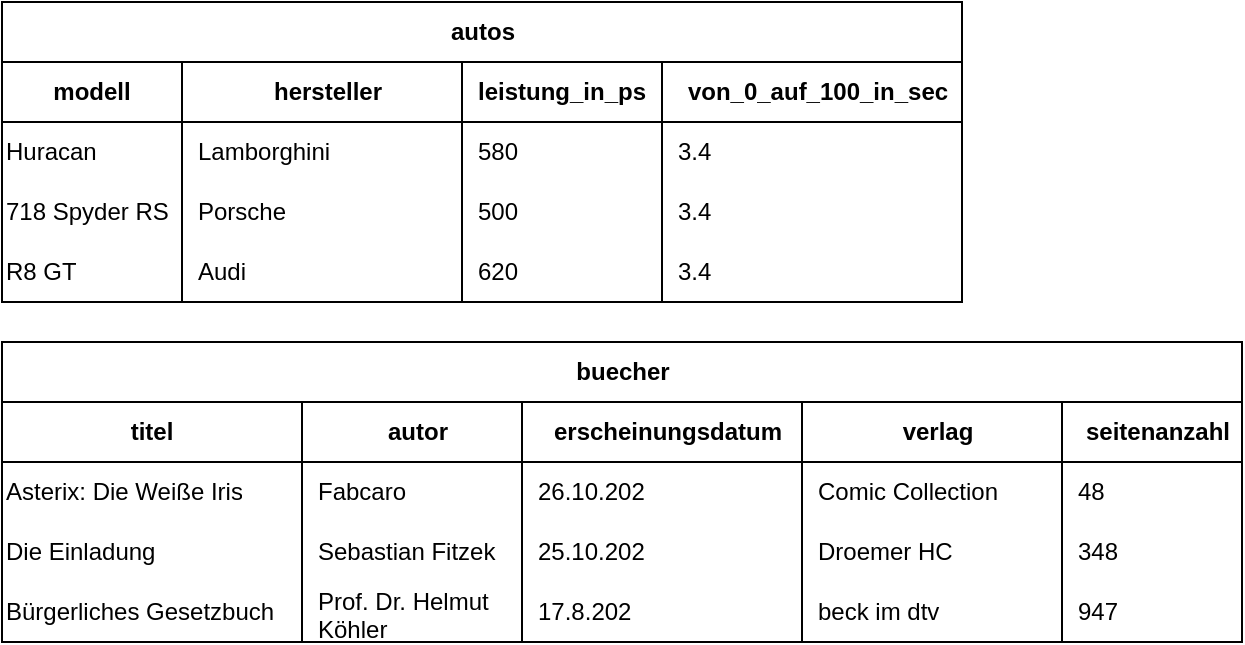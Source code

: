 <mxfile version="22.0.8" type="device">
  <diagram name="Seite-1" id="DpROomowqEaPM41mF1vD">
    <mxGraphModel dx="683" dy="372" grid="1" gridSize="10" guides="1" tooltips="1" connect="1" arrows="1" fold="1" page="1" pageScale="1" pageWidth="827" pageHeight="1169" math="0" shadow="0">
      <root>
        <mxCell id="0" />
        <mxCell id="1" parent="0" />
        <mxCell id="cr1YHvGWuS3kmV_OKG9d-1" value="autos" style="shape=table;startSize=30;container=1;collapsible=1;childLayout=tableLayout;fixedRows=1;rowLines=0;fontStyle=1;align=center;resizeLast=1;html=1;swimlaneFillColor=default;" vertex="1" parent="1">
          <mxGeometry x="140" y="220" width="480" height="150" as="geometry" />
        </mxCell>
        <mxCell id="cr1YHvGWuS3kmV_OKG9d-2" value="" style="shape=tableRow;horizontal=0;startSize=0;swimlaneHead=0;swimlaneBody=0;fillColor=none;collapsible=0;dropTarget=0;points=[[0,0.5],[1,0.5]];portConstraint=eastwest;top=0;left=0;right=0;bottom=1;" vertex="1" parent="cr1YHvGWuS3kmV_OKG9d-1">
          <mxGeometry y="30" width="480" height="30" as="geometry" />
        </mxCell>
        <mxCell id="cr1YHvGWuS3kmV_OKG9d-3" value="modell" style="shape=partialRectangle;connectable=0;fillColor=none;top=0;left=0;bottom=0;right=0;fontStyle=1;overflow=hidden;whiteSpace=wrap;html=1;" vertex="1" parent="cr1YHvGWuS3kmV_OKG9d-2">
          <mxGeometry width="90" height="30" as="geometry">
            <mxRectangle width="90" height="30" as="alternateBounds" />
          </mxGeometry>
        </mxCell>
        <mxCell id="cr1YHvGWuS3kmV_OKG9d-4" value="hersteller" style="shape=partialRectangle;connectable=0;fillColor=none;top=0;left=0;bottom=0;right=0;align=center;spacingLeft=6;fontStyle=1;overflow=hidden;whiteSpace=wrap;html=1;strokeColor=default;" vertex="1" parent="cr1YHvGWuS3kmV_OKG9d-2">
          <mxGeometry x="90" width="140" height="30" as="geometry">
            <mxRectangle width="140" height="30" as="alternateBounds" />
          </mxGeometry>
        </mxCell>
        <mxCell id="cr1YHvGWuS3kmV_OKG9d-14" value="leistung_in_ps" style="shape=partialRectangle;connectable=0;fillColor=none;top=0;left=0;bottom=0;right=0;align=left;spacingLeft=6;fontStyle=1;overflow=hidden;whiteSpace=wrap;html=1;" vertex="1" parent="cr1YHvGWuS3kmV_OKG9d-2">
          <mxGeometry x="230" width="100" height="30" as="geometry">
            <mxRectangle width="100" height="30" as="alternateBounds" />
          </mxGeometry>
        </mxCell>
        <mxCell id="cr1YHvGWuS3kmV_OKG9d-18" value="von_0_auf_100_in_sec" style="shape=partialRectangle;connectable=0;fillColor=none;top=0;left=0;bottom=0;right=0;align=center;spacingLeft=6;fontStyle=1;overflow=hidden;whiteSpace=wrap;html=1;" vertex="1" parent="cr1YHvGWuS3kmV_OKG9d-2">
          <mxGeometry x="330" width="150" height="30" as="geometry">
            <mxRectangle width="150" height="30" as="alternateBounds" />
          </mxGeometry>
        </mxCell>
        <mxCell id="cr1YHvGWuS3kmV_OKG9d-5" value="" style="shape=tableRow;horizontal=0;startSize=0;swimlaneHead=0;swimlaneBody=0;fillColor=none;collapsible=0;dropTarget=0;points=[[0,0.5],[1,0.5]];portConstraint=eastwest;top=0;left=0;right=0;bottom=0;" vertex="1" parent="cr1YHvGWuS3kmV_OKG9d-1">
          <mxGeometry y="60" width="480" height="30" as="geometry" />
        </mxCell>
        <mxCell id="cr1YHvGWuS3kmV_OKG9d-6" value="Huracan" style="shape=partialRectangle;connectable=0;fillColor=none;top=0;left=0;bottom=0;right=0;editable=1;overflow=hidden;whiteSpace=wrap;html=1;align=left;" vertex="1" parent="cr1YHvGWuS3kmV_OKG9d-5">
          <mxGeometry width="90" height="30" as="geometry">
            <mxRectangle width="90" height="30" as="alternateBounds" />
          </mxGeometry>
        </mxCell>
        <mxCell id="cr1YHvGWuS3kmV_OKG9d-7" value="Lamborghini" style="shape=partialRectangle;connectable=0;fillColor=none;top=0;left=0;bottom=0;right=0;align=left;spacingLeft=6;overflow=hidden;whiteSpace=wrap;html=1;" vertex="1" parent="cr1YHvGWuS3kmV_OKG9d-5">
          <mxGeometry x="90" width="140" height="30" as="geometry">
            <mxRectangle width="140" height="30" as="alternateBounds" />
          </mxGeometry>
        </mxCell>
        <mxCell id="cr1YHvGWuS3kmV_OKG9d-15" value="580" style="shape=partialRectangle;connectable=0;fillColor=none;top=0;left=0;bottom=0;right=0;align=left;spacingLeft=6;overflow=hidden;whiteSpace=wrap;html=1;" vertex="1" parent="cr1YHvGWuS3kmV_OKG9d-5">
          <mxGeometry x="230" width="100" height="30" as="geometry">
            <mxRectangle width="100" height="30" as="alternateBounds" />
          </mxGeometry>
        </mxCell>
        <mxCell id="cr1YHvGWuS3kmV_OKG9d-19" value="3.4" style="shape=partialRectangle;connectable=0;fillColor=none;top=0;left=0;bottom=0;right=0;align=left;spacingLeft=6;overflow=hidden;whiteSpace=wrap;html=1;" vertex="1" parent="cr1YHvGWuS3kmV_OKG9d-5">
          <mxGeometry x="330" width="150" height="30" as="geometry">
            <mxRectangle width="150" height="30" as="alternateBounds" />
          </mxGeometry>
        </mxCell>
        <mxCell id="cr1YHvGWuS3kmV_OKG9d-8" value="" style="shape=tableRow;horizontal=0;startSize=0;swimlaneHead=0;swimlaneBody=0;fillColor=none;collapsible=0;dropTarget=0;points=[[0,0.5],[1,0.5]];portConstraint=eastwest;top=0;left=0;right=0;bottom=0;" vertex="1" parent="cr1YHvGWuS3kmV_OKG9d-1">
          <mxGeometry y="90" width="480" height="30" as="geometry" />
        </mxCell>
        <mxCell id="cr1YHvGWuS3kmV_OKG9d-9" value="718 Spyder RS" style="shape=partialRectangle;connectable=0;fillColor=none;top=0;left=0;bottom=0;right=0;editable=1;overflow=hidden;whiteSpace=wrap;html=1;align=left;" vertex="1" parent="cr1YHvGWuS3kmV_OKG9d-8">
          <mxGeometry width="90" height="30" as="geometry">
            <mxRectangle width="90" height="30" as="alternateBounds" />
          </mxGeometry>
        </mxCell>
        <mxCell id="cr1YHvGWuS3kmV_OKG9d-10" value="Porsche" style="shape=partialRectangle;connectable=0;fillColor=none;top=0;left=0;bottom=0;right=0;align=left;spacingLeft=6;overflow=hidden;whiteSpace=wrap;html=1;" vertex="1" parent="cr1YHvGWuS3kmV_OKG9d-8">
          <mxGeometry x="90" width="140" height="30" as="geometry">
            <mxRectangle width="140" height="30" as="alternateBounds" />
          </mxGeometry>
        </mxCell>
        <mxCell id="cr1YHvGWuS3kmV_OKG9d-16" value="500" style="shape=partialRectangle;connectable=0;fillColor=none;top=0;left=0;bottom=0;right=0;align=left;spacingLeft=6;overflow=hidden;whiteSpace=wrap;html=1;" vertex="1" parent="cr1YHvGWuS3kmV_OKG9d-8">
          <mxGeometry x="230" width="100" height="30" as="geometry">
            <mxRectangle width="100" height="30" as="alternateBounds" />
          </mxGeometry>
        </mxCell>
        <mxCell id="cr1YHvGWuS3kmV_OKG9d-20" value="3.4" style="shape=partialRectangle;connectable=0;fillColor=none;top=0;left=0;bottom=0;right=0;align=left;spacingLeft=6;overflow=hidden;whiteSpace=wrap;html=1;" vertex="1" parent="cr1YHvGWuS3kmV_OKG9d-8">
          <mxGeometry x="330" width="150" height="30" as="geometry">
            <mxRectangle width="150" height="30" as="alternateBounds" />
          </mxGeometry>
        </mxCell>
        <mxCell id="cr1YHvGWuS3kmV_OKG9d-11" value="" style="shape=tableRow;horizontal=0;startSize=0;swimlaneHead=0;swimlaneBody=0;fillColor=none;collapsible=0;dropTarget=0;points=[[0,0.5],[1,0.5]];portConstraint=eastwest;top=0;left=0;right=0;bottom=0;" vertex="1" parent="cr1YHvGWuS3kmV_OKG9d-1">
          <mxGeometry y="120" width="480" height="30" as="geometry" />
        </mxCell>
        <mxCell id="cr1YHvGWuS3kmV_OKG9d-12" value="R8 GT" style="shape=partialRectangle;connectable=0;fillColor=none;top=0;left=0;bottom=0;right=0;editable=1;overflow=hidden;whiteSpace=wrap;html=1;align=left;" vertex="1" parent="cr1YHvGWuS3kmV_OKG9d-11">
          <mxGeometry width="90" height="30" as="geometry">
            <mxRectangle width="90" height="30" as="alternateBounds" />
          </mxGeometry>
        </mxCell>
        <mxCell id="cr1YHvGWuS3kmV_OKG9d-13" value="Audi" style="shape=partialRectangle;connectable=0;fillColor=none;top=0;left=0;bottom=0;right=0;align=left;spacingLeft=6;overflow=hidden;whiteSpace=wrap;html=1;" vertex="1" parent="cr1YHvGWuS3kmV_OKG9d-11">
          <mxGeometry x="90" width="140" height="30" as="geometry">
            <mxRectangle width="140" height="30" as="alternateBounds" />
          </mxGeometry>
        </mxCell>
        <mxCell id="cr1YHvGWuS3kmV_OKG9d-17" value="620" style="shape=partialRectangle;connectable=0;fillColor=none;top=0;left=0;bottom=0;right=0;align=left;spacingLeft=6;overflow=hidden;whiteSpace=wrap;html=1;" vertex="1" parent="cr1YHvGWuS3kmV_OKG9d-11">
          <mxGeometry x="230" width="100" height="30" as="geometry">
            <mxRectangle width="100" height="30" as="alternateBounds" />
          </mxGeometry>
        </mxCell>
        <mxCell id="cr1YHvGWuS3kmV_OKG9d-21" value="3.4" style="shape=partialRectangle;connectable=0;fillColor=none;top=0;left=0;bottom=0;right=0;align=left;spacingLeft=6;overflow=hidden;whiteSpace=wrap;html=1;" vertex="1" parent="cr1YHvGWuS3kmV_OKG9d-11">
          <mxGeometry x="330" width="150" height="30" as="geometry">
            <mxRectangle width="150" height="30" as="alternateBounds" />
          </mxGeometry>
        </mxCell>
        <mxCell id="cr1YHvGWuS3kmV_OKG9d-35" value="buecher" style="shape=table;startSize=30;container=1;collapsible=1;childLayout=tableLayout;fixedRows=1;rowLines=0;fontStyle=1;align=center;resizeLast=1;html=1;" vertex="1" parent="1">
          <mxGeometry x="140" y="390" width="620" height="150" as="geometry" />
        </mxCell>
        <mxCell id="cr1YHvGWuS3kmV_OKG9d-36" value="" style="shape=tableRow;horizontal=0;startSize=0;swimlaneHead=0;swimlaneBody=0;fillColor=none;collapsible=0;dropTarget=0;points=[[0,0.5],[1,0.5]];portConstraint=eastwest;top=0;left=0;right=0;bottom=1;" vertex="1" parent="cr1YHvGWuS3kmV_OKG9d-35">
          <mxGeometry y="30" width="620" height="30" as="geometry" />
        </mxCell>
        <mxCell id="cr1YHvGWuS3kmV_OKG9d-37" value="titel" style="shape=partialRectangle;connectable=0;fillColor=none;top=0;left=0;bottom=0;right=0;fontStyle=1;overflow=hidden;whiteSpace=wrap;html=1;" vertex="1" parent="cr1YHvGWuS3kmV_OKG9d-36">
          <mxGeometry width="150" height="30" as="geometry">
            <mxRectangle width="150" height="30" as="alternateBounds" />
          </mxGeometry>
        </mxCell>
        <mxCell id="cr1YHvGWuS3kmV_OKG9d-38" value="&lt;div align=&quot;center&quot;&gt;autor&lt;/div&gt;" style="shape=partialRectangle;connectable=0;fillColor=none;top=0;left=0;bottom=0;right=0;align=center;spacingLeft=6;fontStyle=1;overflow=hidden;whiteSpace=wrap;html=1;" vertex="1" parent="cr1YHvGWuS3kmV_OKG9d-36">
          <mxGeometry x="150" width="110" height="30" as="geometry">
            <mxRectangle width="110" height="30" as="alternateBounds" />
          </mxGeometry>
        </mxCell>
        <mxCell id="cr1YHvGWuS3kmV_OKG9d-52" value="erscheinungsdatum" style="shape=partialRectangle;connectable=0;fillColor=none;top=0;left=0;bottom=0;right=0;align=center;spacingLeft=6;fontStyle=1;overflow=hidden;whiteSpace=wrap;html=1;" vertex="1" parent="cr1YHvGWuS3kmV_OKG9d-36">
          <mxGeometry x="260" width="140" height="30" as="geometry">
            <mxRectangle width="140" height="30" as="alternateBounds" />
          </mxGeometry>
        </mxCell>
        <mxCell id="cr1YHvGWuS3kmV_OKG9d-48" value="verlag" style="shape=partialRectangle;connectable=0;fillColor=none;top=0;left=0;bottom=0;right=0;align=center;spacingLeft=6;fontStyle=1;overflow=hidden;whiteSpace=wrap;html=1;" vertex="1" parent="cr1YHvGWuS3kmV_OKG9d-36">
          <mxGeometry x="400" width="130" height="30" as="geometry">
            <mxRectangle width="130" height="30" as="alternateBounds" />
          </mxGeometry>
        </mxCell>
        <mxCell id="cr1YHvGWuS3kmV_OKG9d-56" value="seitenanzahl" style="shape=partialRectangle;connectable=0;fillColor=none;top=0;left=0;bottom=0;right=0;align=center;spacingLeft=6;fontStyle=1;overflow=hidden;whiteSpace=wrap;html=1;" vertex="1" parent="cr1YHvGWuS3kmV_OKG9d-36">
          <mxGeometry x="530" width="90" height="30" as="geometry">
            <mxRectangle width="90" height="30" as="alternateBounds" />
          </mxGeometry>
        </mxCell>
        <mxCell id="cr1YHvGWuS3kmV_OKG9d-39" value="" style="shape=tableRow;horizontal=0;startSize=0;swimlaneHead=0;swimlaneBody=0;fillColor=none;collapsible=0;dropTarget=0;points=[[0,0.5],[1,0.5]];portConstraint=eastwest;top=0;left=0;right=0;bottom=0;" vertex="1" parent="cr1YHvGWuS3kmV_OKG9d-35">
          <mxGeometry y="60" width="620" height="30" as="geometry" />
        </mxCell>
        <mxCell id="cr1YHvGWuS3kmV_OKG9d-40" value="Asterix: Die Weiße Iris" style="shape=partialRectangle;connectable=0;fillColor=none;top=0;left=0;bottom=0;right=0;editable=1;overflow=hidden;whiteSpace=wrap;html=1;align=left;" vertex="1" parent="cr1YHvGWuS3kmV_OKG9d-39">
          <mxGeometry width="150" height="30" as="geometry">
            <mxRectangle width="150" height="30" as="alternateBounds" />
          </mxGeometry>
        </mxCell>
        <mxCell id="cr1YHvGWuS3kmV_OKG9d-41" value="Fabcaro" style="shape=partialRectangle;connectable=0;fillColor=none;top=0;left=0;bottom=0;right=0;align=left;spacingLeft=6;overflow=hidden;whiteSpace=wrap;html=1;" vertex="1" parent="cr1YHvGWuS3kmV_OKG9d-39">
          <mxGeometry x="150" width="110" height="30" as="geometry">
            <mxRectangle width="110" height="30" as="alternateBounds" />
          </mxGeometry>
        </mxCell>
        <mxCell id="cr1YHvGWuS3kmV_OKG9d-53" value="26.10.202" style="shape=partialRectangle;connectable=0;fillColor=none;top=0;left=0;bottom=0;right=0;align=left;spacingLeft=6;overflow=hidden;whiteSpace=wrap;html=1;" vertex="1" parent="cr1YHvGWuS3kmV_OKG9d-39">
          <mxGeometry x="260" width="140" height="30" as="geometry">
            <mxRectangle width="140" height="30" as="alternateBounds" />
          </mxGeometry>
        </mxCell>
        <mxCell id="cr1YHvGWuS3kmV_OKG9d-49" value="Comic Collection" style="shape=partialRectangle;connectable=0;fillColor=none;top=0;left=0;bottom=0;right=0;align=left;spacingLeft=6;overflow=hidden;whiteSpace=wrap;html=1;" vertex="1" parent="cr1YHvGWuS3kmV_OKG9d-39">
          <mxGeometry x="400" width="130" height="30" as="geometry">
            <mxRectangle width="130" height="30" as="alternateBounds" />
          </mxGeometry>
        </mxCell>
        <mxCell id="cr1YHvGWuS3kmV_OKG9d-57" value="48" style="shape=partialRectangle;connectable=0;fillColor=none;top=0;left=0;bottom=0;right=0;align=left;spacingLeft=6;overflow=hidden;whiteSpace=wrap;html=1;" vertex="1" parent="cr1YHvGWuS3kmV_OKG9d-39">
          <mxGeometry x="530" width="90" height="30" as="geometry">
            <mxRectangle width="90" height="30" as="alternateBounds" />
          </mxGeometry>
        </mxCell>
        <mxCell id="cr1YHvGWuS3kmV_OKG9d-42" value="" style="shape=tableRow;horizontal=0;startSize=0;swimlaneHead=0;swimlaneBody=0;fillColor=none;collapsible=0;dropTarget=0;points=[[0,0.5],[1,0.5]];portConstraint=eastwest;top=0;left=0;right=0;bottom=0;" vertex="1" parent="cr1YHvGWuS3kmV_OKG9d-35">
          <mxGeometry y="90" width="620" height="30" as="geometry" />
        </mxCell>
        <mxCell id="cr1YHvGWuS3kmV_OKG9d-43" value="Die Einladung" style="shape=partialRectangle;connectable=0;fillColor=none;top=0;left=0;bottom=0;right=0;editable=1;overflow=hidden;whiteSpace=wrap;html=1;align=left;" vertex="1" parent="cr1YHvGWuS3kmV_OKG9d-42">
          <mxGeometry width="150" height="30" as="geometry">
            <mxRectangle width="150" height="30" as="alternateBounds" />
          </mxGeometry>
        </mxCell>
        <mxCell id="cr1YHvGWuS3kmV_OKG9d-44" value="Sebastian Fitzek" style="shape=partialRectangle;connectable=0;fillColor=none;top=0;left=0;bottom=0;right=0;align=left;spacingLeft=6;overflow=hidden;whiteSpace=wrap;html=1;" vertex="1" parent="cr1YHvGWuS3kmV_OKG9d-42">
          <mxGeometry x="150" width="110" height="30" as="geometry">
            <mxRectangle width="110" height="30" as="alternateBounds" />
          </mxGeometry>
        </mxCell>
        <mxCell id="cr1YHvGWuS3kmV_OKG9d-54" value="25.10.202" style="shape=partialRectangle;connectable=0;fillColor=none;top=0;left=0;bottom=0;right=0;align=left;spacingLeft=6;overflow=hidden;whiteSpace=wrap;html=1;" vertex="1" parent="cr1YHvGWuS3kmV_OKG9d-42">
          <mxGeometry x="260" width="140" height="30" as="geometry">
            <mxRectangle width="140" height="30" as="alternateBounds" />
          </mxGeometry>
        </mxCell>
        <mxCell id="cr1YHvGWuS3kmV_OKG9d-50" value="Droemer HC" style="shape=partialRectangle;connectable=0;fillColor=none;top=0;left=0;bottom=0;right=0;align=left;spacingLeft=6;overflow=hidden;whiteSpace=wrap;html=1;" vertex="1" parent="cr1YHvGWuS3kmV_OKG9d-42">
          <mxGeometry x="400" width="130" height="30" as="geometry">
            <mxRectangle width="130" height="30" as="alternateBounds" />
          </mxGeometry>
        </mxCell>
        <mxCell id="cr1YHvGWuS3kmV_OKG9d-58" value="348" style="shape=partialRectangle;connectable=0;fillColor=none;top=0;left=0;bottom=0;right=0;align=left;spacingLeft=6;overflow=hidden;whiteSpace=wrap;html=1;" vertex="1" parent="cr1YHvGWuS3kmV_OKG9d-42">
          <mxGeometry x="530" width="90" height="30" as="geometry">
            <mxRectangle width="90" height="30" as="alternateBounds" />
          </mxGeometry>
        </mxCell>
        <mxCell id="cr1YHvGWuS3kmV_OKG9d-45" value="" style="shape=tableRow;horizontal=0;startSize=0;swimlaneHead=0;swimlaneBody=0;fillColor=none;collapsible=0;dropTarget=0;points=[[0,0.5],[1,0.5]];portConstraint=eastwest;top=0;left=0;right=0;bottom=0;" vertex="1" parent="cr1YHvGWuS3kmV_OKG9d-35">
          <mxGeometry y="120" width="620" height="30" as="geometry" />
        </mxCell>
        <mxCell id="cr1YHvGWuS3kmV_OKG9d-46" value="Bürgerliches Gesetzbuch" style="shape=partialRectangle;connectable=0;fillColor=none;top=0;left=0;bottom=0;right=0;editable=1;overflow=hidden;whiteSpace=wrap;html=1;align=left;" vertex="1" parent="cr1YHvGWuS3kmV_OKG9d-45">
          <mxGeometry width="150" height="30" as="geometry">
            <mxRectangle width="150" height="30" as="alternateBounds" />
          </mxGeometry>
        </mxCell>
        <mxCell id="cr1YHvGWuS3kmV_OKG9d-47" value="Prof. Dr. Helmut Köhler" style="shape=partialRectangle;connectable=0;fillColor=none;top=0;left=0;bottom=0;right=0;align=left;spacingLeft=6;overflow=hidden;whiteSpace=wrap;html=1;" vertex="1" parent="cr1YHvGWuS3kmV_OKG9d-45">
          <mxGeometry x="150" width="110" height="30" as="geometry">
            <mxRectangle width="110" height="30" as="alternateBounds" />
          </mxGeometry>
        </mxCell>
        <mxCell id="cr1YHvGWuS3kmV_OKG9d-55" value="17.8.202" style="shape=partialRectangle;connectable=0;fillColor=none;top=0;left=0;bottom=0;right=0;align=left;spacingLeft=6;overflow=hidden;whiteSpace=wrap;html=1;" vertex="1" parent="cr1YHvGWuS3kmV_OKG9d-45">
          <mxGeometry x="260" width="140" height="30" as="geometry">
            <mxRectangle width="140" height="30" as="alternateBounds" />
          </mxGeometry>
        </mxCell>
        <mxCell id="cr1YHvGWuS3kmV_OKG9d-51" value="beck im dtv" style="shape=partialRectangle;connectable=0;fillColor=none;top=0;left=0;bottom=0;right=0;align=left;spacingLeft=6;overflow=hidden;whiteSpace=wrap;html=1;" vertex="1" parent="cr1YHvGWuS3kmV_OKG9d-45">
          <mxGeometry x="400" width="130" height="30" as="geometry">
            <mxRectangle width="130" height="30" as="alternateBounds" />
          </mxGeometry>
        </mxCell>
        <mxCell id="cr1YHvGWuS3kmV_OKG9d-59" value="947" style="shape=partialRectangle;connectable=0;fillColor=none;top=0;left=0;bottom=0;right=0;align=left;spacingLeft=6;overflow=hidden;whiteSpace=wrap;html=1;" vertex="1" parent="cr1YHvGWuS3kmV_OKG9d-45">
          <mxGeometry x="530" width="90" height="30" as="geometry">
            <mxRectangle width="90" height="30" as="alternateBounds" />
          </mxGeometry>
        </mxCell>
      </root>
    </mxGraphModel>
  </diagram>
</mxfile>
